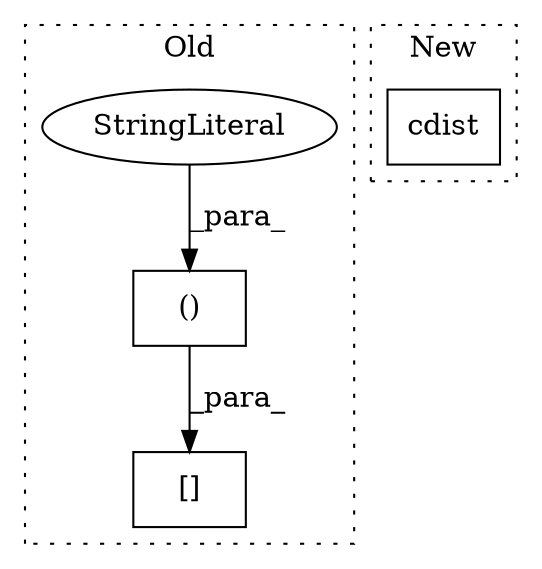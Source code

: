 digraph G {
subgraph cluster0 {
1 [label="[]" a="2" s="5166,5239" l="8,2" shape="box"];
3 [label="()" a="106" s="5174" l="65" shape="box"];
4 [label="StringLiteral" a="45" s="5174" l="16" shape="ellipse"];
label = "Old";
style="dotted";
}
subgraph cluster1 {
2 [label="cdist" a="32" s="4956,4981" l="6,1" shape="box"];
label = "New";
style="dotted";
}
3 -> 1 [label="_para_"];
4 -> 3 [label="_para_"];
}